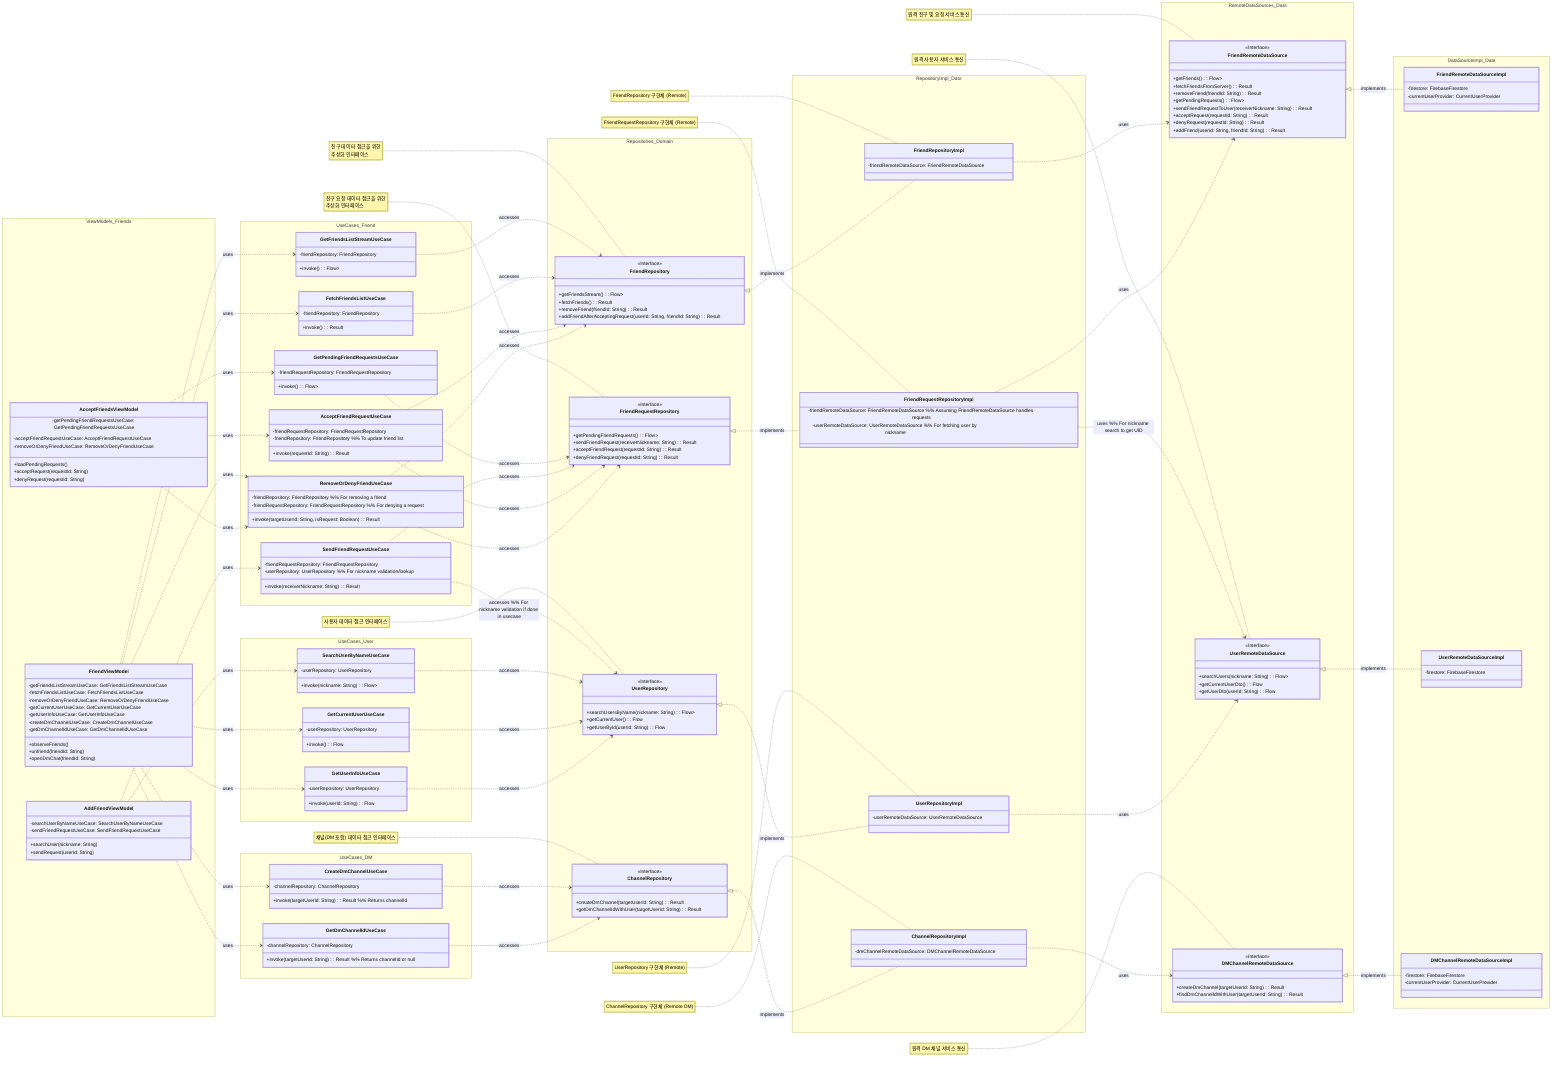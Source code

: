 classDiagram
    title Friend Feature Architecture
    %% Layered Architecture: Feature (ViewModels) -> Domain (UseCases, Repository Interfaces) -> Data (Repository Implementations, DataSources).
    %% Data Flow: External services (e.g., Firebase Firestore) are accessed by DataSource Implementations, which are abstracted by DataSource Interfaces.
    %% Repository Implementations use DataSource Interfaces and are abstracted by Repository Interfaces.
    %% UseCases consume Repository Interfaces for business logic. ViewModels use UseCases for UI state and interactions.
    %% UI (not shown) observes ViewModels.
    %% Data Models: DTOs (e.g., FriendDTO) in Data layer, Domain Models (e.g., Friend) in Domain/ViewModel layers.

    %% Feature Layer (ViewModels)
    subgraph Feature Layer - ViewModels
        direction LR
        %% ViewModels 네임스페이스 (MMD 코드 가독성을 위함)
        namespace ViewModels_Friends {
            class FriendViewModel {
                -getFriendsListStreamUseCase: GetFriendsListStreamUseCase
                -fetchFriendsListUseCase: FetchFriendsListUseCase
                -removeOrDenyFriendUseCase: RemoveOrDenyFriendUseCase
                -getCurrentUserUseCase: GetCurrentUserUseCase
                -getUserInfoUseCase: GetUserInfoUseCase
                -createDmChannelUseCase: CreateDmChannelUseCase
                -getDmChannelIdUseCase: GetDmChannelIdUseCase
                +observeFriends()
                +unfriend(friendId: String)
                +openDmChat(friendId: String)
            }
            class AddFriendViewModel {
                -searchUserByNameUseCase: SearchUserByNameUseCase
                -sendFriendRequestUseCase: SendFriendRequestUseCase
                +searchUser(nickname: String)
                +sendRequest(userId: String)
            }
            class AcceptFriendsViewModel {
                -getPendingFriendRequestsUseCase: GetPendingFriendRequestsUseCase
                -acceptFriendRequestUseCase: AcceptFriendRequestUseCase
                -removeOrDenyFriendUseCase: RemoveOrDenyFriendUseCase
                +loadPendingRequests()
                +acceptRequest(requestId: String)
                +denyRequest(requestId: String)
            }
        }
    end
    %% SUBNOTE: 친구 목록, 추가, 요청 수락 화면의 UI 로직 및 상태 관리

    %% Domain Layer (UseCases & Repository Interfaces)
    subgraph Domain Layer
        direction LR
        %% Friend UseCases 네임스페이스
        namespace UseCases_Friend {
            class GetFriendsListStreamUseCase {
                -friendRepository: FriendRepository
                +invoke(): Flow<List<Friend>>
            }
            class FetchFriendsListUseCase {
                -friendRepository: FriendRepository
                +invoke(): Result<Unit>
            }
            class GetPendingFriendRequestsUseCase {
                -friendRequestRepository: FriendRequestRepository
                +invoke(): Flow<List<FriendRequest>>
            }
            class SendFriendRequestUseCase {
                -friendRequestRepository: FriendRequestRepository
                -userRepository: UserRepository %% For nickname validation/lookup
                +invoke(receiverNickname: String): Result<Unit>
            }
            class AcceptFriendRequestUseCase {
                -friendRequestRepository: FriendRequestRepository
                -friendRepository: FriendRepository %% To update friend list
                +invoke(requestId: String): Result<Unit>
            }
            class RemoveOrDenyFriendUseCase {
                -friendRepository: FriendRepository %% For removing a friend
                -friendRequestRepository: FriendRequestRepository %% For denying a request
                +invoke(targetUserId: String, isRequest: Boolean): Result<Unit>
            }
        }
        %% User UseCases 네임스페이스 (Friends 기능에서 사용)
        namespace UseCases_User {
            class SearchUserByNameUseCase {
                -userRepository: UserRepository
                +invoke(nickname: String): Flow<List<User>>
            }
            class GetCurrentUserUseCase {
                -userRepository: UserRepository
                +invoke(): Flow<User?>
            }
            class GetUserInfoUseCase {
                -userRepository: UserRepository
                +invoke(userId: String): Flow<User?>
            }
        }
        %% DM UseCases 네임스페이스 (Friends 기능에서 사용)
        namespace UseCases_DM {
             class CreateDmChannelUseCase {
                -channelRepository: ChannelRepository
                +invoke(targetUserId: String): Result<String> %% Returns channelId
            }
            class GetDmChannelIdUseCase {
                -channelRepository: ChannelRepository
                +invoke(targetUserId: String): Result<String?> %% Returns channelId or null
            }
        }

        %% Repositories 네임스페이스
        namespace Repositories_Domain {
            class FriendRepository {
                <<Interface>>
                +getFriendsStream(): Flow<List<Friend>>
                +fetchFriends(): Result<Unit>
                +removeFriend(friendId: String): Result<Unit>
                +addFriendAfterAcceptingRequest(userId: String, friendId: String): Result<Unit>
            }
            class FriendRequestRepository {
                <<Interface>>
                +getPendingFriendRequests(): Flow<List<FriendRequest>>
                +sendFriendRequest(receiverNickname: String): Result<Unit>
                +acceptFriendRequest(requestId: String): Result<Unit>
                +denyFriendRequest(requestId: String): Result<Unit>
            }
            class UserRepository {
                <<Interface>>
                +searchUsersByName(nickname: String): Flow<List<User>>
                +getCurrentUser(): Flow<User?>
                +getUserById(userId: String): Flow<User?>
                %% Simplified for diagram
            }
            class ChannelRepository {
                <<Interface>>
                +createDmChannel(targetUserId: String): Result<String>
                +getDmChannelIdWithUser(targetUserId: String): Result<String?>
                %% Simplified for diagram
            }
        }
        note for FriendRepository "친구 데이터 접근을 위한<br/>추상화 인터페이스"
        note for FriendRequestRepository "친구 요청 데이터 접근을 위한<br/>추상화 인터페이스"
        note for UserRepository "사용자 데이터 접근 인터페이스"
        note for ChannelRepository "채널(DM 포함) 데이터 접근 인터페이스"
    end

    %% Data Layer (Repository Implementation & Remote DataSources - Local Excluded)
    subgraph Data Layer
        direction LR
        %% Repository Implementations 네임스페이스
        namespace RepositoryImpl_Data {
            class FriendRepositoryImpl {
                -friendRemoteDataSource: FriendRemoteDataSource
                %% LocalDataSource excluded
            }
            class FriendRequestRepositoryImpl {
                -friendRemoteDataSource: FriendRemoteDataSource %% Assuming FriendRemoteDataSource handles requests
                -userRemoteDataSource: UserRemoteDataSource %% For fetching user by nickname
            }
            class UserRepositoryImpl {
                -userRemoteDataSource: UserRemoteDataSource
                %% LocalDataSource excluded
            }
            class ChannelRepositoryImpl {
                -dmChannelRemoteDataSource: DMChannelRemoteDataSource
                %% Other datasources for project channels excluded for this context
            }
        }
        note for FriendRepositoryImpl "FriendRepository 구현체 (Remote)"
        note for FriendRequestRepositoryImpl "FriendRequestRepository 구현체 (Remote)"
        note for UserRepositoryImpl "UserRepository 구현체 (Remote)"
        note for ChannelRepositoryImpl "ChannelRepository 구현체 (Remote DM)"


        %% Remote DataSources 네임스페이스
        namespace RemoteDataSources_Data {
            class FriendRemoteDataSource {
                <<Interface>>
                +getFriends(): Flow<List<FriendDTO>>
                +fetchFriendsFromServer(): Result<Unit>
                +removeFriend(friendId: String): Result<Unit>
                +getPendingRequests(): Flow<List<FriendRequestDTO>>
                +sendFriendRequestToUser(receiverNickname: String): Result<Unit>
                +acceptRequest(requestId: String): Result<Unit>
                +denyRequest(requestId: String): Result<Unit>
                +addFriend(userId: String, friendId: String): Result<Unit>
            }
            class UserRemoteDataSource {
                <<Interface>>
                +searchUsers(nickname: String): Flow<List<UserDTO>>
                +getCurrentUserDto(): Flow<UserDTO?>
                +getUserDto(userId: String): Flow<UserDTO?>
            }
            class DMChannelRemoteDataSource {
                <<Interface>>
                +createDmChannel(targetUserId: String): Result<String>
                +findDmChannelIdWithUser(targetUserId: String): Result<String?>
            }
        }
        note for FriendRemoteDataSource "원격 친구 및 요청 서비스 통신"
        note for UserRemoteDataSource "원격 사용자 서비스 통신"
        note for DMChannelRemoteDataSource "원격 DM 채널 서비스 통신"

        %% DataSource Implementations 네임스페이스
        namespace DataSourceImpl_Data {
            class FriendRemoteDataSourceImpl {
                -firestore: FirebaseFirestore
                -currentUserProvider: CurrentUserProvider
            }
            class UserRemoteDataSourceImpl {
                -firestore: FirebaseFirestore
            }

            class DMChannelRemoteDataSourceImpl {
                -firestore: FirebaseFirestore
                -currentUserProvider: CurrentUserProvider
            }
        }
    end

    %% ===== Relationships =====
    %% ViewModel -> UseCase
    FriendViewModel ..> GetFriendsListStreamUseCase : uses
    FriendViewModel ..> FetchFriendsListUseCase : uses
    FriendViewModel ..> RemoveOrDenyFriendUseCase : uses
    FriendViewModel ..> GetCurrentUserUseCase : uses
    FriendViewModel ..> GetUserInfoUseCase : uses
    FriendViewModel ..> CreateDmChannelUseCase : uses
    FriendViewModel ..> GetDmChannelIdUseCase : uses
    AddFriendViewModel ..> SearchUserByNameUseCase : uses
    AddFriendViewModel ..> SendFriendRequestUseCase : uses
    AcceptFriendsViewModel ..> GetPendingFriendRequestsUseCase : uses
    AcceptFriendsViewModel ..> AcceptFriendRequestUseCase : uses
    AcceptFriendsViewModel ..> RemoveOrDenyFriendUseCase : uses

    %% UseCase -> Repository Interface
    GetFriendsListStreamUseCase ..> FriendRepository : accesses
    FetchFriendsListUseCase ..> FriendRepository : accesses
    GetPendingFriendRequestsUseCase ..> FriendRequestRepository : accesses
    SendFriendRequestUseCase ..> FriendRequestRepository : accesses
    SendFriendRequestUseCase ..> UserRepository : accesses %% For nickname validation if done in usecase
    AcceptFriendRequestUseCase ..> FriendRequestRepository : accesses
    AcceptFriendRequestUseCase ..> FriendRepository : accesses
    RemoveOrDenyFriendUseCase ..> FriendRepository : accesses
    RemoveOrDenyFriendUseCase ..> FriendRequestRepository : accesses
    SearchUserByNameUseCase ..> UserRepository : accesses
    GetCurrentUserUseCase ..> UserRepository : accesses
    GetUserInfoUseCase ..> UserRepository : accesses
    CreateDmChannelUseCase ..> ChannelRepository : accesses
    GetDmChannelIdUseCase ..> ChannelRepository : accesses

    %% Repository Implementation -> Repository Interface
    FriendRepository <|.. FriendRepositoryImpl : implements
    FriendRequestRepository <|.. FriendRequestRepositoryImpl : implements
    UserRepository <|.. UserRepositoryImpl : implements
    ChannelRepository <|.. ChannelRepositoryImpl : implements

    %% Repository Implementation -> DataSource Interface (Remote Only)
    FriendRepositoryImpl ..> FriendRemoteDataSource : uses
    FriendRequestRepositoryImpl ..> FriendRemoteDataSource : uses
    FriendRequestRepositoryImpl ..> UserRemoteDataSource : uses %% For nickname search to get UID
    UserRepositoryImpl ..> UserRemoteDataSource : uses
    ChannelRepositoryImpl ..> DMChannelRemoteDataSource : uses

    %% DataSource Implementation -> DataSource Interface
    FriendRemoteDataSource <|.. FriendRemoteDataSourceImpl : implements
    UserRemoteDataSource <|.. UserRemoteDataSourceImpl : implements
    DMChannelRemoteDataSource <|.. DMChannelRemoteDataSourceImpl : implements